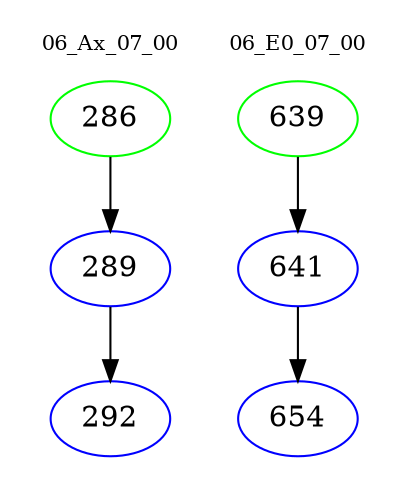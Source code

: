 digraph{
subgraph cluster_0 {
color = white
label = "06_Ax_07_00";
fontsize=10;
T0_286 [label="286", color="green"]
T0_286 -> T0_289 [color="black"]
T0_289 [label="289", color="blue"]
T0_289 -> T0_292 [color="black"]
T0_292 [label="292", color="blue"]
}
subgraph cluster_1 {
color = white
label = "06_E0_07_00";
fontsize=10;
T1_639 [label="639", color="green"]
T1_639 -> T1_641 [color="black"]
T1_641 [label="641", color="blue"]
T1_641 -> T1_654 [color="black"]
T1_654 [label="654", color="blue"]
}
}
